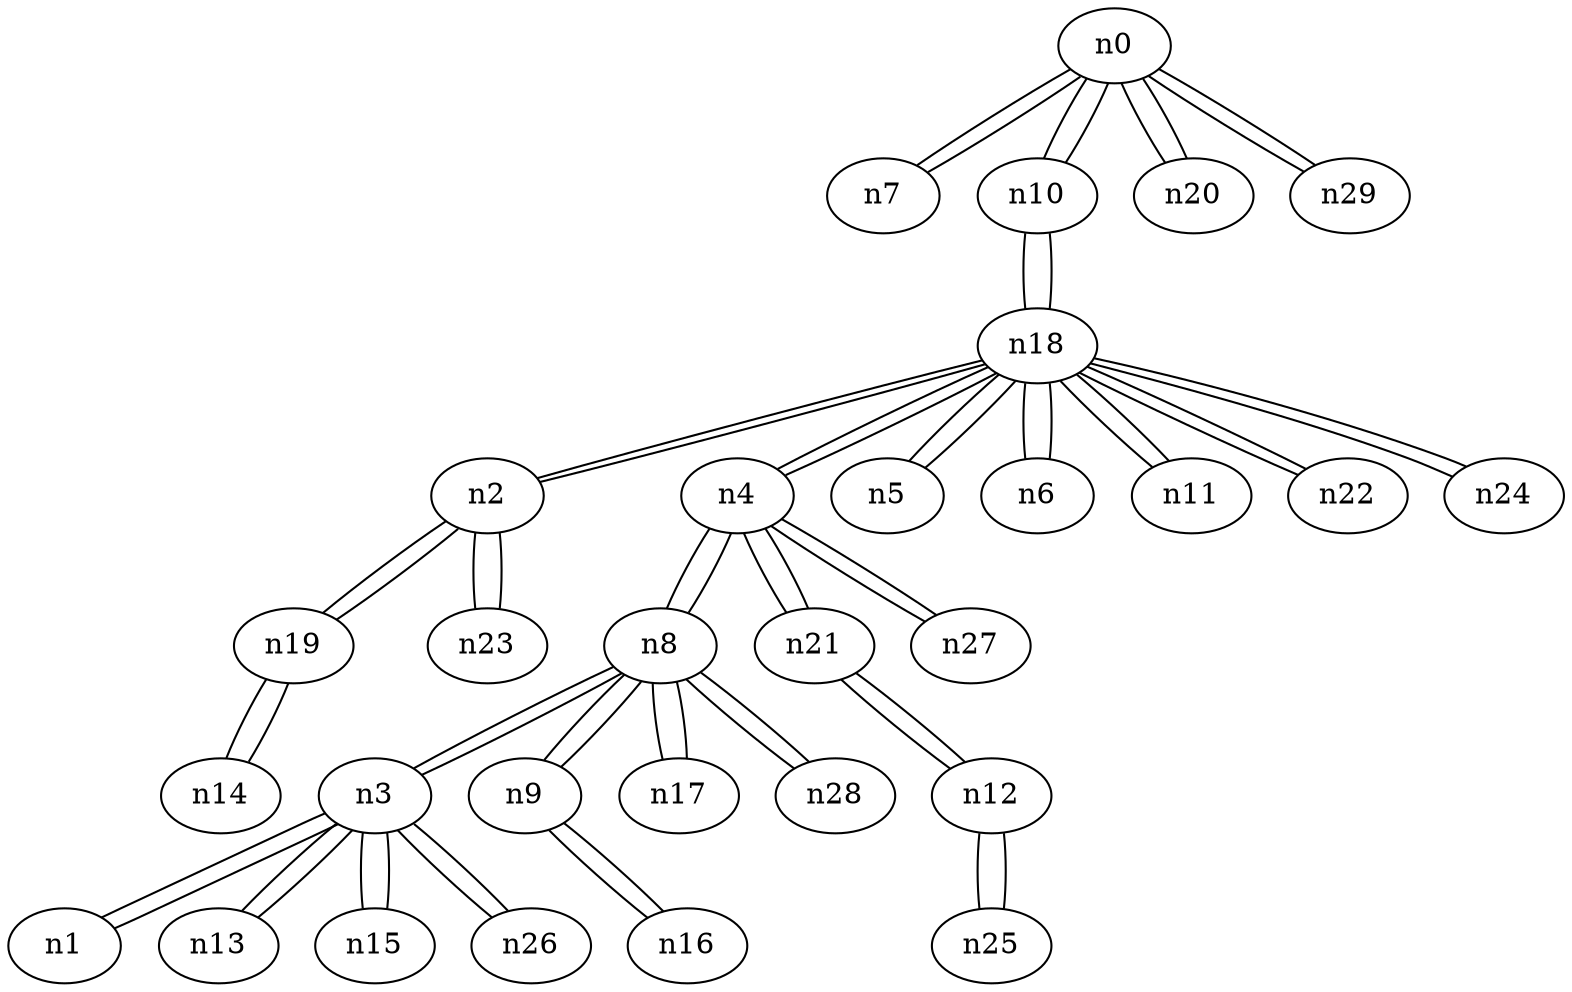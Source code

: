 graph {
n0;
n1;
n2;
n3;
n4;
n5;
n6;
n7;
n8;
n9;
n10;
n11;
n12;
n13;
n14;
n15;
n16;
n17;
n18;
n19;
n20;
n21;
n22;
n23;
n24;
n25;
n26;
n27;
n28;
n29;
n0 -- n20;
n0 -- n29;
n0 -- n10;
n0 -- n7;
n1 -- n3;
n2 -- n23;
n2 -- n19;
n2 -- n18;
n3 -- n15;
n3 -- n8;
n3 -- n1;
n3 -- n13;
n3 -- n26;
n4 -- n8;
n4 -- n27;
n4 -- n18;
n4 -- n21;
n5 -- n18;
n6 -- n18;
n7 -- n0;
n8 -- n4;
n8 -- n17;
n8 -- n28;
n8 -- n9;
n8 -- n3;
n9 -- n8;
n9 -- n16;
n10 -- n0;
n10 -- n18;
n11 -- n18;
n12 -- n25;
n12 -- n21;
n13 -- n3;
n14 -- n19;
n15 -- n3;
n16 -- n9;
n17 -- n8;
n18 -- n4;
n18 -- n2;
n18 -- n6;
n18 -- n24;
n18 -- n10;
n18 -- n11;
n18 -- n5;
n18 -- n22;
n19 -- n2;
n19 -- n14;
n20 -- n0;
n21 -- n4;
n21 -- n12;
n22 -- n18;
n23 -- n2;
n24 -- n18;
n25 -- n12;
n26 -- n3;
n27 -- n4;
n28 -- n8;
n29 -- n0;
}
